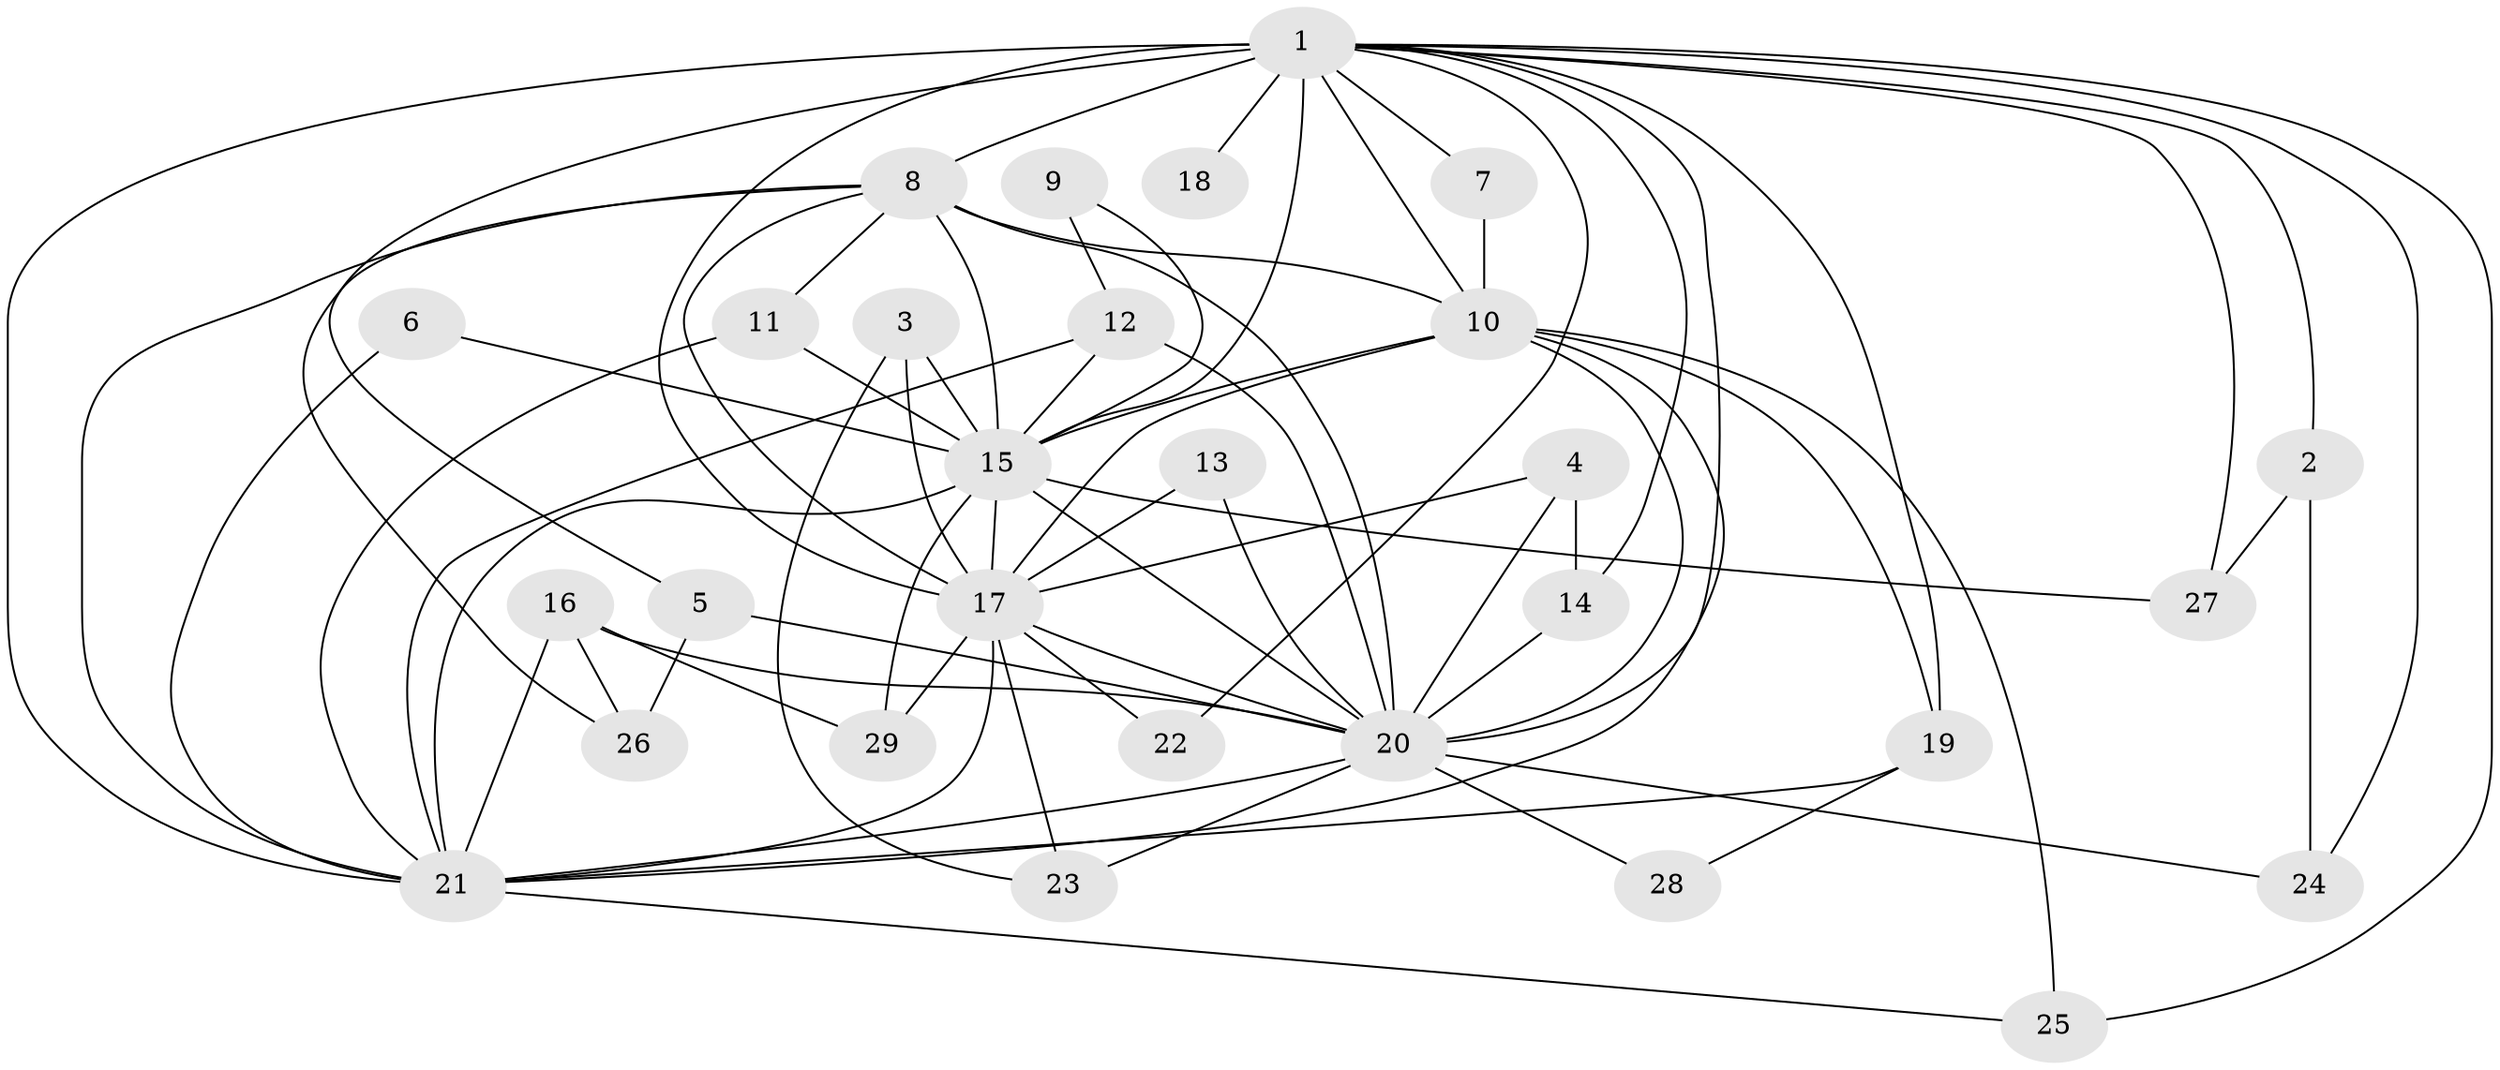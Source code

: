 // original degree distribution, {11: 0.017543859649122806, 18: 0.017543859649122806, 15: 0.017543859649122806, 12: 0.03508771929824561, 22: 0.017543859649122806, 16: 0.017543859649122806, 20: 0.017543859649122806, 13: 0.017543859649122806, 17: 0.017543859649122806, 4: 0.03508771929824561, 3: 0.2982456140350877, 6: 0.017543859649122806, 2: 0.45614035087719296, 5: 0.017543859649122806}
// Generated by graph-tools (version 1.1) at 2025/25/03/09/25 03:25:45]
// undirected, 29 vertices, 73 edges
graph export_dot {
graph [start="1"]
  node [color=gray90,style=filled];
  1;
  2;
  3;
  4;
  5;
  6;
  7;
  8;
  9;
  10;
  11;
  12;
  13;
  14;
  15;
  16;
  17;
  18;
  19;
  20;
  21;
  22;
  23;
  24;
  25;
  26;
  27;
  28;
  29;
  1 -- 2 [weight=2.0];
  1 -- 5 [weight=1.0];
  1 -- 7 [weight=1.0];
  1 -- 8 [weight=3.0];
  1 -- 10 [weight=3.0];
  1 -- 14 [weight=1.0];
  1 -- 15 [weight=3.0];
  1 -- 17 [weight=4.0];
  1 -- 18 [weight=1.0];
  1 -- 19 [weight=1.0];
  1 -- 20 [weight=3.0];
  1 -- 21 [weight=6.0];
  1 -- 22 [weight=2.0];
  1 -- 24 [weight=1.0];
  1 -- 25 [weight=1.0];
  1 -- 27 [weight=1.0];
  2 -- 24 [weight=1.0];
  2 -- 27 [weight=1.0];
  3 -- 15 [weight=1.0];
  3 -- 17 [weight=1.0];
  3 -- 23 [weight=1.0];
  4 -- 14 [weight=1.0];
  4 -- 17 [weight=1.0];
  4 -- 20 [weight=1.0];
  5 -- 20 [weight=1.0];
  5 -- 26 [weight=1.0];
  6 -- 15 [weight=1.0];
  6 -- 21 [weight=1.0];
  7 -- 10 [weight=1.0];
  8 -- 10 [weight=1.0];
  8 -- 11 [weight=1.0];
  8 -- 15 [weight=1.0];
  8 -- 17 [weight=2.0];
  8 -- 20 [weight=2.0];
  8 -- 21 [weight=2.0];
  8 -- 26 [weight=1.0];
  9 -- 12 [weight=1.0];
  9 -- 15 [weight=1.0];
  10 -- 15 [weight=2.0];
  10 -- 17 [weight=2.0];
  10 -- 19 [weight=1.0];
  10 -- 20 [weight=2.0];
  10 -- 21 [weight=3.0];
  10 -- 25 [weight=1.0];
  11 -- 15 [weight=1.0];
  11 -- 21 [weight=1.0];
  12 -- 15 [weight=1.0];
  12 -- 20 [weight=1.0];
  12 -- 21 [weight=1.0];
  13 -- 17 [weight=1.0];
  13 -- 20 [weight=1.0];
  14 -- 20 [weight=1.0];
  15 -- 17 [weight=1.0];
  15 -- 20 [weight=1.0];
  15 -- 21 [weight=3.0];
  15 -- 27 [weight=1.0];
  15 -- 29 [weight=1.0];
  16 -- 20 [weight=1.0];
  16 -- 21 [weight=1.0];
  16 -- 26 [weight=1.0];
  16 -- 29 [weight=1.0];
  17 -- 20 [weight=1.0];
  17 -- 21 [weight=3.0];
  17 -- 22 [weight=1.0];
  17 -- 23 [weight=1.0];
  17 -- 29 [weight=1.0];
  19 -- 21 [weight=2.0];
  19 -- 28 [weight=1.0];
  20 -- 21 [weight=2.0];
  20 -- 23 [weight=1.0];
  20 -- 24 [weight=1.0];
  20 -- 28 [weight=1.0];
  21 -- 25 [weight=1.0];
}
